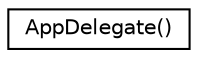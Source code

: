 digraph G
{
  edge [fontname="Helvetica",fontsize="10",labelfontname="Helvetica",labelfontsize="10"];
  node [fontname="Helvetica",fontsize="10",shape=record];
  rankdir="LR";
  Node1 [label="AppDelegate()",height=0.2,width=0.4,color="black", fillcolor="white", style="filled",URL="$interface_app_delegate_07_08.html"];
}
